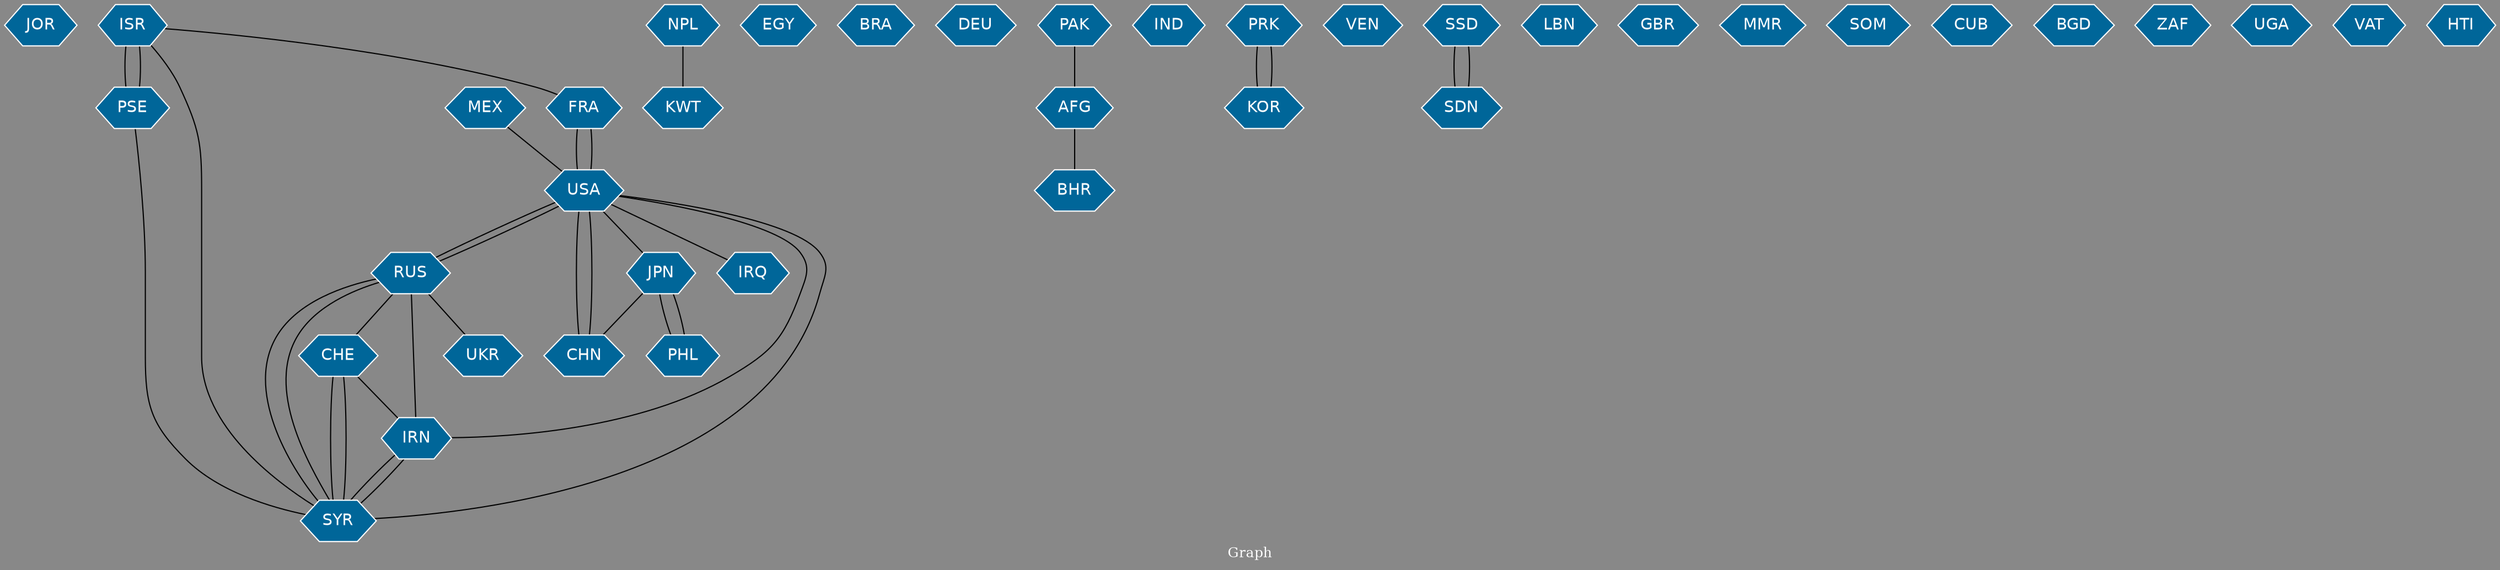 // Countries together in item graph
graph {
	graph [bgcolor="#888888" fontcolor=white fontsize=12 label="Graph" outputorder=edgesfirst overlap=prism]
	node [color=white fillcolor="#006699" fontcolor=white fontname=Helvetica shape=hexagon style=filled]
	edge [arrowhead=open color=black fontcolor=white fontname=Courier fontsize=12]
		JOR [label=JOR]
		ISR [label=ISR]
		NPL [label=NPL]
		KWT [label=KWT]
		IRN [label=IRN]
		CHN [label=CHN]
		USA [label=USA]
		EGY [label=EGY]
		FRA [label=FRA]
		RUS [label=RUS]
		BRA [label=BRA]
		DEU [label=DEU]
		AFG [label=AFG]
		PAK [label=PAK]
		IRQ [label=IRQ]
		PHL [label=PHL]
		MEX [label=MEX]
		IND [label=IND]
		PSE [label=PSE]
		PRK [label=PRK]
		UKR [label=UKR]
		SYR [label=SYR]
		VEN [label=VEN]
		CHE [label=CHE]
		SSD [label=SSD]
		SDN [label=SDN]
		LBN [label=LBN]
		GBR [label=GBR]
		KOR [label=KOR]
		MMR [label=MMR]
		SOM [label=SOM]
		JPN [label=JPN]
		CUB [label=CUB]
		BGD [label=BGD]
		ZAF [label=ZAF]
		UGA [label=UGA]
		BHR [label=BHR]
		VAT [label=VAT]
		HTI [label=HTI]
			NPL -- KWT [weight=1]
			IRN -- RUS [weight=1]
			FRA -- USA [weight=1]
			KOR -- PRK [weight=1]
			ISR -- PSE [weight=7]
			IRN -- USA [weight=1]
			CHN -- USA [weight=3]
			PSE -- SYR [weight=1]
			RUS -- SYR [weight=1]
			ISR -- FRA [weight=1]
			CHE -- SYR [weight=7]
			CHE -- IRN [weight=2]
			USA -- SYR [weight=1]
			MEX -- USA [weight=2]
			USA -- IRQ [weight=1]
			USA -- JPN [weight=1]
			SYR -- ISR [weight=1]
			RUS -- USA [weight=1]
			PHL -- JPN [weight=2]
			JPN -- PHL [weight=4]
			PRK -- KOR [weight=1]
			RUS -- UKR [weight=1]
			USA -- RUS [weight=1]
			USA -- FRA [weight=1]
			SYR -- RUS [weight=1]
			PSE -- ISR [weight=5]
			SDN -- SSD [weight=3]
			USA -- CHN [weight=2]
			SYR -- CHE [weight=2]
			JPN -- CHN [weight=1]
			IRN -- SYR [weight=6]
			SSD -- SDN [weight=3]
			AFG -- BHR [weight=1]
			SYR -- IRN [weight=4]
			RUS -- CHE [weight=1]
			PAK -- AFG [weight=1]
}